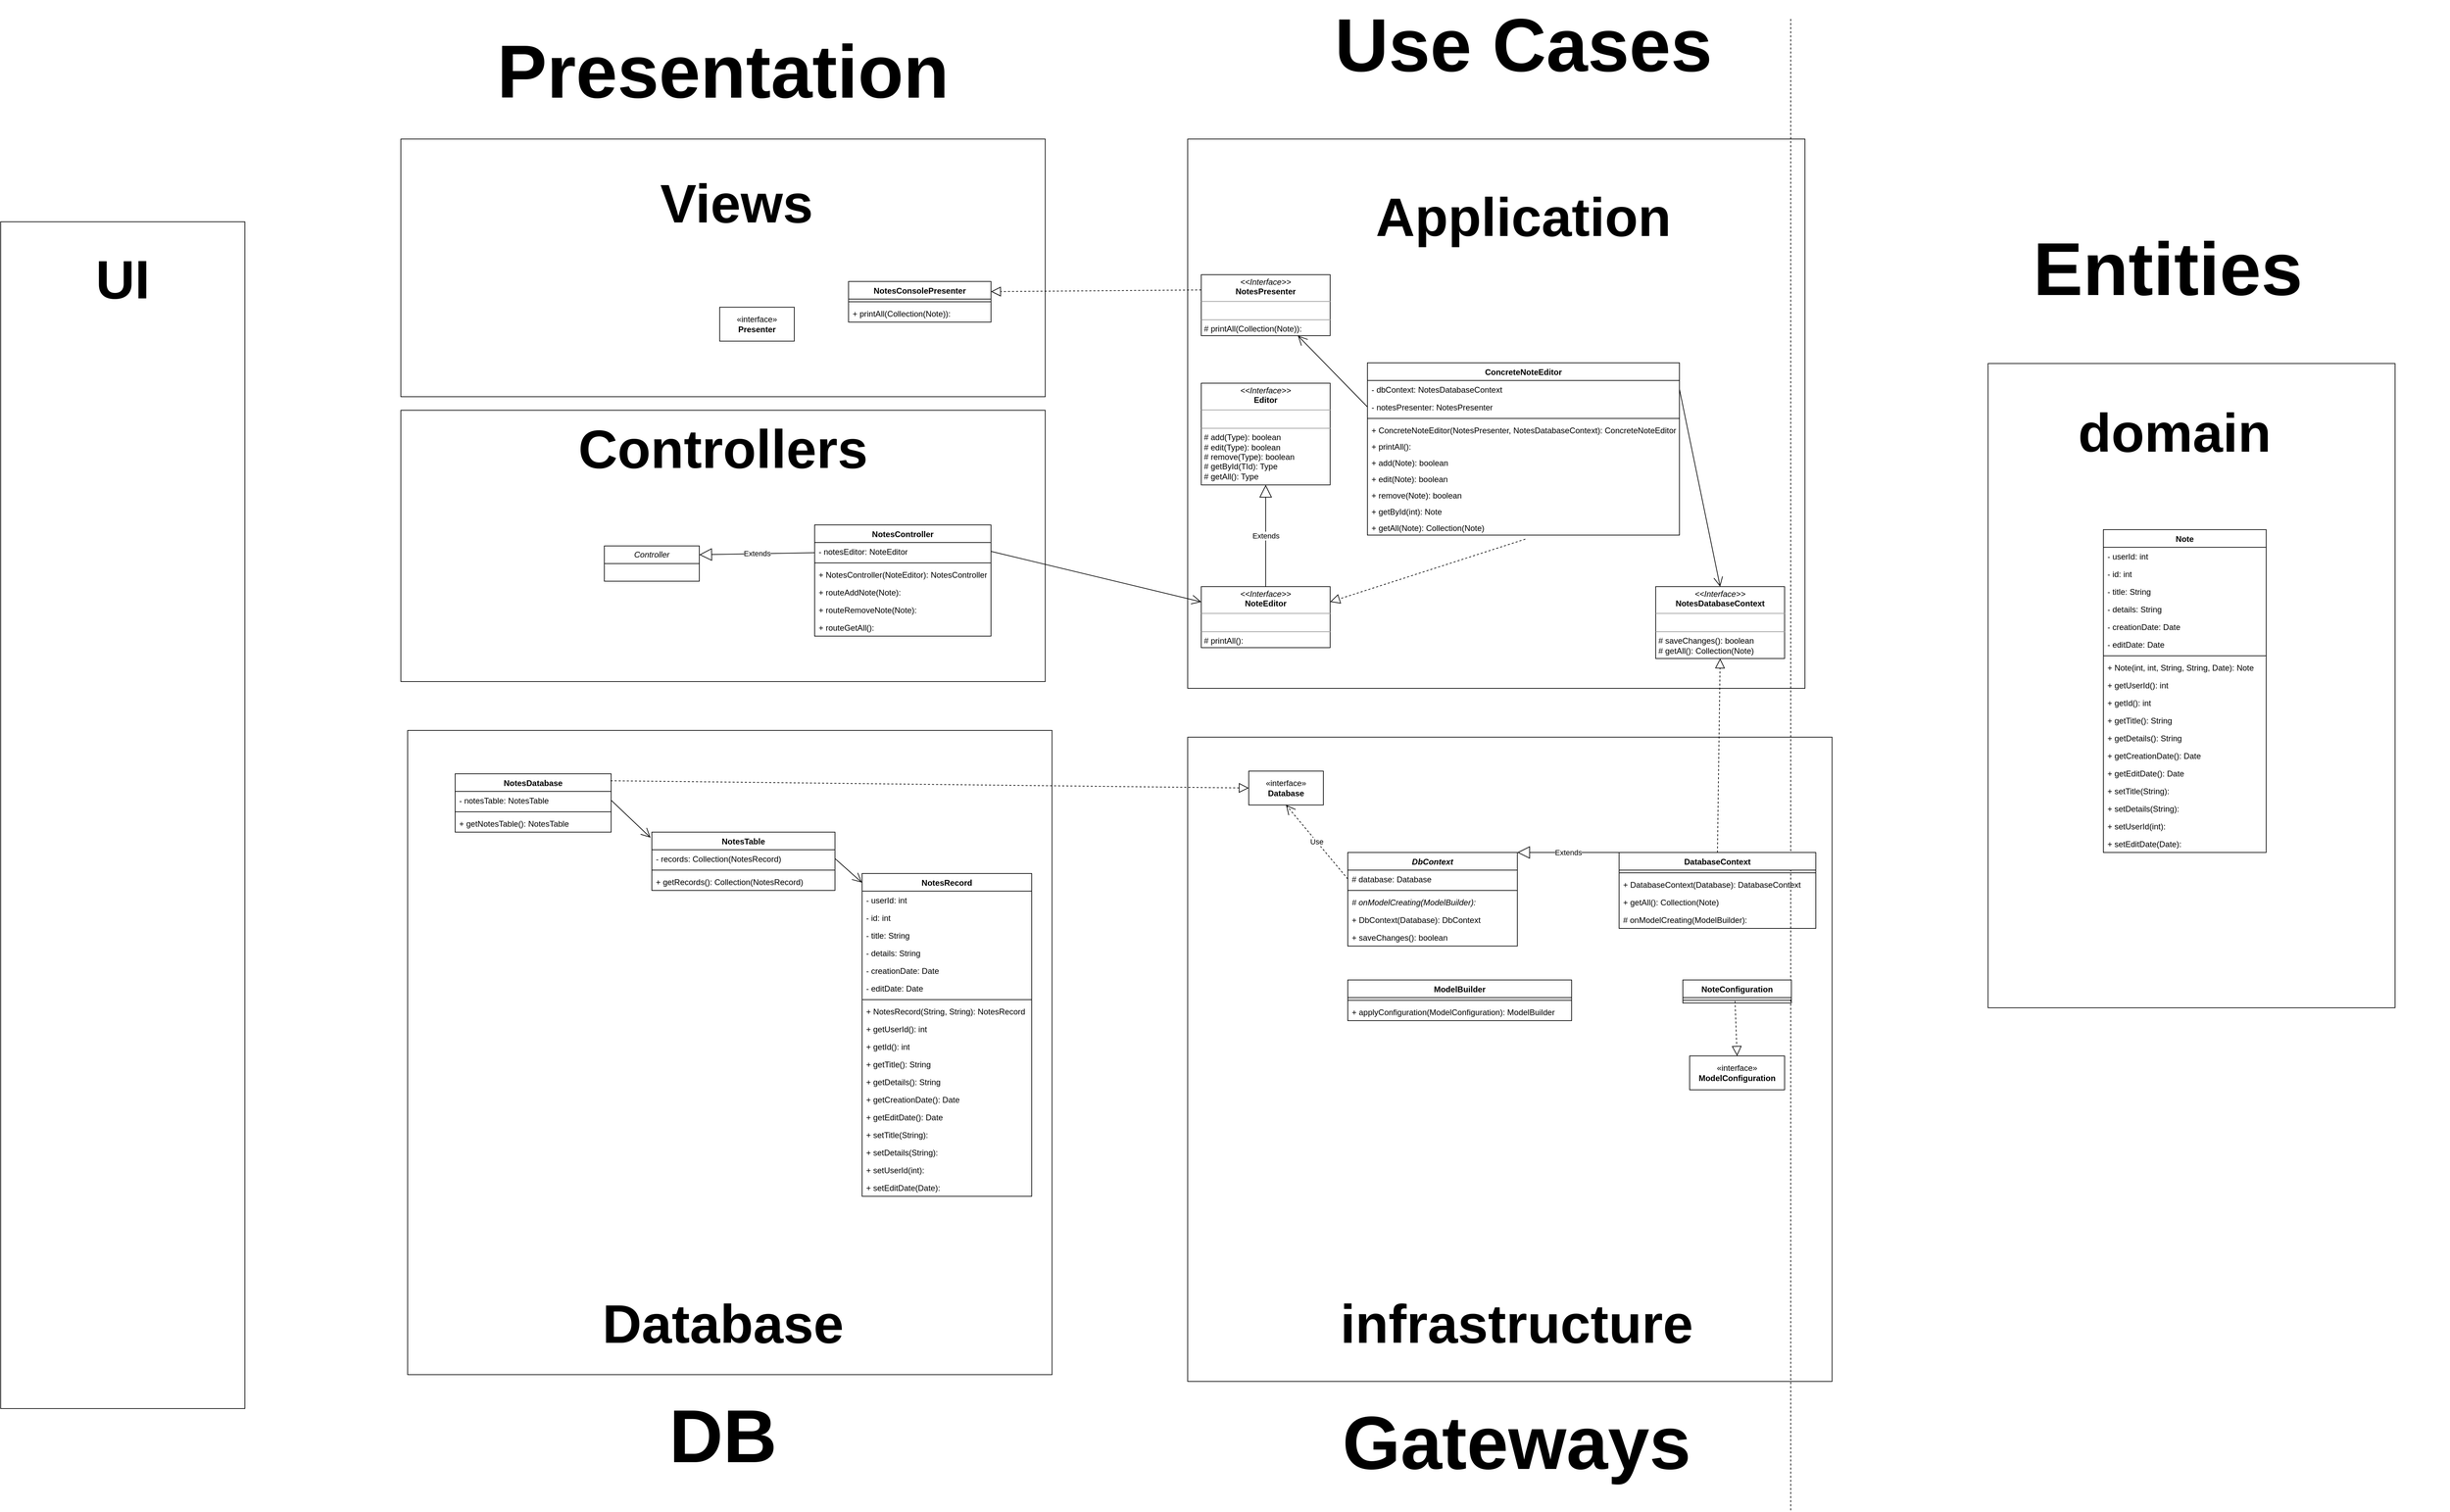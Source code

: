 <mxfile version="22.1.2" type="device">
  <diagram id="C5RBs43oDa-KdzZeNtuy" name="Page-1">
    <mxGraphModel dx="9098" dy="907" grid="1" gridSize="10" guides="1" tooltips="1" connect="1" arrows="1" fold="1" page="1" pageScale="1" pageWidth="827" pageHeight="1169" math="0" shadow="0">
      <root>
        <mxCell id="WIyWlLk6GJQsqaUBKTNV-0" />
        <mxCell id="WIyWlLk6GJQsqaUBKTNV-1" parent="WIyWlLk6GJQsqaUBKTNV-0" />
        <mxCell id="IYUmqPOKC77QGaWH9vDy-260" value="" style="rounded=0;whiteSpace=wrap;html=1;labelBackgroundColor=none;fontSize=80;" parent="WIyWlLk6GJQsqaUBKTNV-1" vertex="1">
          <mxGeometry x="-4060" y="2320" width="950" height="950" as="geometry" />
        </mxCell>
        <mxCell id="IYUmqPOKC77QGaWH9vDy-257" value="" style="rounded=0;whiteSpace=wrap;html=1;labelBackgroundColor=none;fontSize=80;" parent="WIyWlLk6GJQsqaUBKTNV-1" vertex="1">
          <mxGeometry x="-2910" y="1448" width="910" height="810" as="geometry" />
        </mxCell>
        <mxCell id="IYUmqPOKC77QGaWH9vDy-258" value="" style="rounded=0;whiteSpace=wrap;html=1;labelBackgroundColor=none;fontSize=80;" parent="WIyWlLk6GJQsqaUBKTNV-1" vertex="1">
          <mxGeometry x="-2910" y="2330" width="950" height="950" as="geometry" />
        </mxCell>
        <mxCell id="IYUmqPOKC77QGaWH9vDy-259" value="" style="rounded=0;whiteSpace=wrap;html=1;labelBackgroundColor=none;fontSize=80;" parent="WIyWlLk6GJQsqaUBKTNV-1" vertex="1">
          <mxGeometry x="-1730" y="1779" width="600" height="950" as="geometry" />
        </mxCell>
        <mxCell id="IYUmqPOKC77QGaWH9vDy-254" value="" style="rounded=0;whiteSpace=wrap;html=1;labelBackgroundColor=none;fontSize=80;" parent="WIyWlLk6GJQsqaUBKTNV-1" vertex="1">
          <mxGeometry x="-4070" y="1448" width="950" height="380" as="geometry" />
        </mxCell>
        <mxCell id="IYUmqPOKC77QGaWH9vDy-255" value="" style="rounded=0;whiteSpace=wrap;html=1;labelBackgroundColor=none;fontSize=80;" parent="WIyWlLk6GJQsqaUBKTNV-1" vertex="1">
          <mxGeometry x="-4660" y="1570" width="360" height="1750" as="geometry" />
        </mxCell>
        <mxCell id="IYUmqPOKC77QGaWH9vDy-253" value="" style="rounded=0;whiteSpace=wrap;html=1;labelBackgroundColor=none;fontSize=80;" parent="WIyWlLk6GJQsqaUBKTNV-1" vertex="1">
          <mxGeometry x="-4070" y="1848" width="950" height="400" as="geometry" />
        </mxCell>
        <mxCell id="IYUmqPOKC77QGaWH9vDy-234" value="" style="endArrow=none;dashed=1;html=1;" parent="WIyWlLk6GJQsqaUBKTNV-1" edge="1">
          <mxGeometry width="50" height="50" relative="1" as="geometry">
            <mxPoint x="-2021" y="3470" as="sourcePoint" />
            <mxPoint x="-2021" y="1270" as="targetPoint" />
          </mxGeometry>
        </mxCell>
        <mxCell id="IYUmqPOKC77QGaWH9vDy-236" value="Presentation" style="text;html=1;strokeColor=none;fillColor=none;align=center;verticalAlign=middle;whiteSpace=wrap;rounded=0;fontStyle=1;fontSize=110;" parent="WIyWlLk6GJQsqaUBKTNV-1" vertex="1">
          <mxGeometry x="-3990" y="1288" width="790" height="120" as="geometry" />
        </mxCell>
        <mxCell id="IYUmqPOKC77QGaWH9vDy-268" value="UI" style="text;html=1;strokeColor=none;fillColor=none;align=center;verticalAlign=middle;whiteSpace=wrap;rounded=0;fontStyle=1;fontSize=80;" parent="WIyWlLk6GJQsqaUBKTNV-1" vertex="1">
          <mxGeometry x="-4500" y="1620" width="40" height="70" as="geometry" />
        </mxCell>
        <mxCell id="IYUmqPOKC77QGaWH9vDy-271" value="Application" style="text;html=1;strokeColor=none;fillColor=none;align=center;verticalAlign=middle;whiteSpace=wrap;rounded=0;fontStyle=1;fontSize=80;" parent="WIyWlLk6GJQsqaUBKTNV-1" vertex="1">
          <mxGeometry x="-2820" y="1518" width="810" height="90" as="geometry" />
        </mxCell>
        <mxCell id="IYUmqPOKC77QGaWH9vDy-274" value="Database" style="text;html=1;strokeColor=none;fillColor=none;align=center;verticalAlign=middle;whiteSpace=wrap;rounded=0;fontStyle=1;fontSize=80;" parent="WIyWlLk6GJQsqaUBKTNV-1" vertex="1">
          <mxGeometry x="-4000" y="3140" width="810" height="110" as="geometry" />
        </mxCell>
        <mxCell id="Qy56OAMUpxAa6UUccBs3-3" value="Views" style="text;html=1;strokeColor=none;fillColor=none;align=center;verticalAlign=middle;whiteSpace=wrap;rounded=0;fontStyle=1;fontSize=80;" vertex="1" parent="WIyWlLk6GJQsqaUBKTNV-1">
          <mxGeometry x="-3710" y="1508" width="270" height="70" as="geometry" />
        </mxCell>
        <mxCell id="Qy56OAMUpxAa6UUccBs3-4" value="Controllers" style="text;html=1;strokeColor=none;fillColor=none;align=center;verticalAlign=middle;whiteSpace=wrap;rounded=0;fontStyle=1;fontSize=80;" vertex="1" parent="WIyWlLk6GJQsqaUBKTNV-1">
          <mxGeometry x="-3790" y="1870" width="390" height="70" as="geometry" />
        </mxCell>
        <mxCell id="Qy56OAMUpxAa6UUccBs3-5" value="Use Cases" style="text;html=1;strokeColor=none;fillColor=none;align=center;verticalAlign=middle;whiteSpace=wrap;rounded=0;fontStyle=1;fontSize=110;" vertex="1" parent="WIyWlLk6GJQsqaUBKTNV-1">
          <mxGeometry x="-2810" y="1249" width="790" height="120" as="geometry" />
        </mxCell>
        <mxCell id="IYUmqPOKC77QGaWH9vDy-273" value="domain" style="text;html=1;strokeColor=none;fillColor=none;align=center;verticalAlign=middle;whiteSpace=wrap;rounded=0;fontStyle=1;fontSize=80;" parent="WIyWlLk6GJQsqaUBKTNV-1" vertex="1">
          <mxGeometry x="-1860" y="1819" width="810" height="124" as="geometry" />
        </mxCell>
        <mxCell id="Qy56OAMUpxAa6UUccBs3-7" value="DB" style="text;html=1;strokeColor=none;fillColor=none;align=center;verticalAlign=middle;whiteSpace=wrap;rounded=0;fontStyle=1;fontSize=110;" vertex="1" parent="WIyWlLk6GJQsqaUBKTNV-1">
          <mxGeometry x="-3990" y="3300" width="790" height="120" as="geometry" />
        </mxCell>
        <mxCell id="Qy56OAMUpxAa6UUccBs3-8" value="Gateways" style="text;html=1;strokeColor=none;fillColor=none;align=center;verticalAlign=middle;whiteSpace=wrap;rounded=0;fontStyle=1;fontSize=110;" vertex="1" parent="WIyWlLk6GJQsqaUBKTNV-1">
          <mxGeometry x="-2820" y="3310" width="790" height="120" as="geometry" />
        </mxCell>
        <mxCell id="Qy56OAMUpxAa6UUccBs3-9" value="infrastructure" style="text;html=1;strokeColor=none;fillColor=none;align=center;verticalAlign=middle;whiteSpace=wrap;rounded=0;fontStyle=1;fontSize=80;" vertex="1" parent="WIyWlLk6GJQsqaUBKTNV-1">
          <mxGeometry x="-2830" y="3140" width="810" height="110" as="geometry" />
        </mxCell>
        <mxCell id="Qy56OAMUpxAa6UUccBs3-10" value="Entities" style="text;html=1;strokeColor=none;fillColor=none;align=center;verticalAlign=middle;whiteSpace=wrap;rounded=0;fontStyle=1;fontSize=110;" vertex="1" parent="WIyWlLk6GJQsqaUBKTNV-1">
          <mxGeometry x="-1860" y="1579" width="790" height="120" as="geometry" />
        </mxCell>
        <mxCell id="Qy56OAMUpxAa6UUccBs3-11" value="Note" style="swimlane;fontStyle=1;align=center;verticalAlign=top;childLayout=stackLayout;horizontal=1;startSize=26;horizontalStack=0;resizeParent=1;resizeParentMax=0;resizeLast=0;collapsible=1;marginBottom=0;whiteSpace=wrap;html=1;" vertex="1" parent="WIyWlLk6GJQsqaUBKTNV-1">
          <mxGeometry x="-1560" y="2024" width="240" height="476" as="geometry" />
        </mxCell>
        <mxCell id="Qy56OAMUpxAa6UUccBs3-12" value="- userId&lt;span style=&quot;background-color: initial;&quot;&gt;: int&lt;/span&gt;" style="text;strokeColor=none;fillColor=none;align=left;verticalAlign=top;spacingLeft=4;spacingRight=4;overflow=hidden;rotatable=0;points=[[0,0.5],[1,0.5]];portConstraint=eastwest;whiteSpace=wrap;html=1;" vertex="1" parent="Qy56OAMUpxAa6UUccBs3-11">
          <mxGeometry y="26" width="240" height="26" as="geometry" />
        </mxCell>
        <mxCell id="Qy56OAMUpxAa6UUccBs3-15" value="- id&lt;span style=&quot;background-color: initial;&quot;&gt;: int&lt;/span&gt;" style="text;strokeColor=none;fillColor=none;align=left;verticalAlign=top;spacingLeft=4;spacingRight=4;overflow=hidden;rotatable=0;points=[[0,0.5],[1,0.5]];portConstraint=eastwest;whiteSpace=wrap;html=1;" vertex="1" parent="Qy56OAMUpxAa6UUccBs3-11">
          <mxGeometry y="52" width="240" height="26" as="geometry" />
        </mxCell>
        <mxCell id="Qy56OAMUpxAa6UUccBs3-17" value="-&amp;nbsp;title&lt;span style=&quot;background-color: initial;&quot;&gt;:&amp;nbsp;&lt;/span&gt;String" style="text;strokeColor=none;fillColor=none;align=left;verticalAlign=top;spacingLeft=4;spacingRight=4;overflow=hidden;rotatable=0;points=[[0,0.5],[1,0.5]];portConstraint=eastwest;whiteSpace=wrap;html=1;" vertex="1" parent="Qy56OAMUpxAa6UUccBs3-11">
          <mxGeometry y="78" width="240" height="26" as="geometry" />
        </mxCell>
        <mxCell id="Qy56OAMUpxAa6UUccBs3-18" value="-&amp;nbsp;details&lt;span style=&quot;background-color: initial;&quot;&gt;:&amp;nbsp;&lt;/span&gt;&lt;span style=&quot;background-color: initial;&quot;&gt;String&lt;/span&gt;" style="text;strokeColor=none;fillColor=none;align=left;verticalAlign=top;spacingLeft=4;spacingRight=4;overflow=hidden;rotatable=0;points=[[0,0.5],[1,0.5]];portConstraint=eastwest;whiteSpace=wrap;html=1;" vertex="1" parent="Qy56OAMUpxAa6UUccBs3-11">
          <mxGeometry y="104" width="240" height="26" as="geometry" />
        </mxCell>
        <mxCell id="Qy56OAMUpxAa6UUccBs3-19" value="-&amp;nbsp;creationDate&lt;span style=&quot;background-color: initial;&quot;&gt;:&amp;nbsp;&lt;/span&gt;Date" style="text;strokeColor=none;fillColor=none;align=left;verticalAlign=top;spacingLeft=4;spacingRight=4;overflow=hidden;rotatable=0;points=[[0,0.5],[1,0.5]];portConstraint=eastwest;whiteSpace=wrap;html=1;" vertex="1" parent="Qy56OAMUpxAa6UUccBs3-11">
          <mxGeometry y="130" width="240" height="26" as="geometry" />
        </mxCell>
        <mxCell id="Qy56OAMUpxAa6UUccBs3-20" value="-&amp;nbsp;editDate&lt;span style=&quot;background-color: initial;&quot;&gt;:&amp;nbsp;&lt;/span&gt;&lt;span style=&quot;background-color: initial;&quot;&gt;Date&lt;/span&gt;" style="text;strokeColor=none;fillColor=none;align=left;verticalAlign=top;spacingLeft=4;spacingRight=4;overflow=hidden;rotatable=0;points=[[0,0.5],[1,0.5]];portConstraint=eastwest;whiteSpace=wrap;html=1;" vertex="1" parent="Qy56OAMUpxAa6UUccBs3-11">
          <mxGeometry y="156" width="240" height="26" as="geometry" />
        </mxCell>
        <mxCell id="Qy56OAMUpxAa6UUccBs3-13" value="" style="line;strokeWidth=1;fillColor=none;align=left;verticalAlign=middle;spacingTop=-1;spacingLeft=3;spacingRight=3;rotatable=0;labelPosition=right;points=[];portConstraint=eastwest;strokeColor=inherit;" vertex="1" parent="Qy56OAMUpxAa6UUccBs3-11">
          <mxGeometry y="182" width="240" height="8" as="geometry" />
        </mxCell>
        <mxCell id="Qy56OAMUpxAa6UUccBs3-30" value="+&amp;nbsp;Note&lt;span style=&quot;background-color: initial;&quot;&gt;(int, int, String, String, Date):&amp;nbsp;&lt;/span&gt;Note" style="text;strokeColor=none;fillColor=none;align=left;verticalAlign=top;spacingLeft=4;spacingRight=4;overflow=hidden;rotatable=0;points=[[0,0.5],[1,0.5]];portConstraint=eastwest;whiteSpace=wrap;html=1;" vertex="1" parent="Qy56OAMUpxAa6UUccBs3-11">
          <mxGeometry y="190" width="240" height="26" as="geometry" />
        </mxCell>
        <mxCell id="Qy56OAMUpxAa6UUccBs3-14" value="+&amp;nbsp;getUserId&lt;span style=&quot;background-color: initial;&quot;&gt;():&amp;nbsp;&lt;/span&gt;int" style="text;strokeColor=none;fillColor=none;align=left;verticalAlign=top;spacingLeft=4;spacingRight=4;overflow=hidden;rotatable=0;points=[[0,0.5],[1,0.5]];portConstraint=eastwest;whiteSpace=wrap;html=1;" vertex="1" parent="Qy56OAMUpxAa6UUccBs3-11">
          <mxGeometry y="216" width="240" height="26" as="geometry" />
        </mxCell>
        <mxCell id="Qy56OAMUpxAa6UUccBs3-21" value="+&amp;nbsp;getId&lt;span style=&quot;background-color: initial;&quot;&gt;():&amp;nbsp;&lt;/span&gt;&lt;span style=&quot;background-color: initial;&quot;&gt;int&lt;/span&gt;" style="text;strokeColor=none;fillColor=none;align=left;verticalAlign=top;spacingLeft=4;spacingRight=4;overflow=hidden;rotatable=0;points=[[0,0.5],[1,0.5]];portConstraint=eastwest;whiteSpace=wrap;html=1;" vertex="1" parent="Qy56OAMUpxAa6UUccBs3-11">
          <mxGeometry y="242" width="240" height="26" as="geometry" />
        </mxCell>
        <mxCell id="Qy56OAMUpxAa6UUccBs3-22" value="+&amp;nbsp;getTitle&lt;span style=&quot;background-color: initial;&quot;&gt;():&amp;nbsp;&lt;/span&gt;String" style="text;strokeColor=none;fillColor=none;align=left;verticalAlign=top;spacingLeft=4;spacingRight=4;overflow=hidden;rotatable=0;points=[[0,0.5],[1,0.5]];portConstraint=eastwest;whiteSpace=wrap;html=1;" vertex="1" parent="Qy56OAMUpxAa6UUccBs3-11">
          <mxGeometry y="268" width="240" height="26" as="geometry" />
        </mxCell>
        <mxCell id="Qy56OAMUpxAa6UUccBs3-23" value="+&amp;nbsp;getDetails&lt;span style=&quot;background-color: initial;&quot;&gt;():&amp;nbsp;&lt;/span&gt;String" style="text;strokeColor=none;fillColor=none;align=left;verticalAlign=top;spacingLeft=4;spacingRight=4;overflow=hidden;rotatable=0;points=[[0,0.5],[1,0.5]];portConstraint=eastwest;whiteSpace=wrap;html=1;" vertex="1" parent="Qy56OAMUpxAa6UUccBs3-11">
          <mxGeometry y="294" width="240" height="26" as="geometry" />
        </mxCell>
        <mxCell id="Qy56OAMUpxAa6UUccBs3-24" value="+&amp;nbsp;getCreationDate&lt;span style=&quot;background-color: initial;&quot;&gt;():&amp;nbsp;&lt;/span&gt;Date" style="text;strokeColor=none;fillColor=none;align=left;verticalAlign=top;spacingLeft=4;spacingRight=4;overflow=hidden;rotatable=0;points=[[0,0.5],[1,0.5]];portConstraint=eastwest;whiteSpace=wrap;html=1;" vertex="1" parent="Qy56OAMUpxAa6UUccBs3-11">
          <mxGeometry y="320" width="240" height="26" as="geometry" />
        </mxCell>
        <mxCell id="Qy56OAMUpxAa6UUccBs3-25" value="+&amp;nbsp;getEditDate&lt;span style=&quot;background-color: initial;&quot;&gt;():&amp;nbsp;&lt;/span&gt;&lt;span style=&quot;background-color: initial;&quot;&gt;Date&lt;/span&gt;" style="text;strokeColor=none;fillColor=none;align=left;verticalAlign=top;spacingLeft=4;spacingRight=4;overflow=hidden;rotatable=0;points=[[0,0.5],[1,0.5]];portConstraint=eastwest;whiteSpace=wrap;html=1;" vertex="1" parent="Qy56OAMUpxAa6UUccBs3-11">
          <mxGeometry y="346" width="240" height="26" as="geometry" />
        </mxCell>
        <mxCell id="Qy56OAMUpxAa6UUccBs3-26" value="+&amp;nbsp;setTitle(String&lt;span style=&quot;background-color: initial;&quot;&gt;):&lt;/span&gt;" style="text;strokeColor=none;fillColor=none;align=left;verticalAlign=top;spacingLeft=4;spacingRight=4;overflow=hidden;rotatable=0;points=[[0,0.5],[1,0.5]];portConstraint=eastwest;whiteSpace=wrap;html=1;" vertex="1" parent="Qy56OAMUpxAa6UUccBs3-11">
          <mxGeometry y="372" width="240" height="26" as="geometry" />
        </mxCell>
        <mxCell id="Qy56OAMUpxAa6UUccBs3-27" value="+&amp;nbsp;setDetails&lt;span style=&quot;background-color: initial;&quot;&gt;(String&lt;/span&gt;&lt;span style=&quot;background-color: initial;&quot;&gt;):&lt;/span&gt;" style="text;strokeColor=none;fillColor=none;align=left;verticalAlign=top;spacingLeft=4;spacingRight=4;overflow=hidden;rotatable=0;points=[[0,0.5],[1,0.5]];portConstraint=eastwest;whiteSpace=wrap;html=1;" vertex="1" parent="Qy56OAMUpxAa6UUccBs3-11">
          <mxGeometry y="398" width="240" height="26" as="geometry" />
        </mxCell>
        <mxCell id="Qy56OAMUpxAa6UUccBs3-28" value="+&amp;nbsp;setUserId&lt;span style=&quot;background-color: initial;&quot;&gt;(int&lt;/span&gt;&lt;span style=&quot;background-color: initial;&quot;&gt;):&lt;/span&gt;" style="text;strokeColor=none;fillColor=none;align=left;verticalAlign=top;spacingLeft=4;spacingRight=4;overflow=hidden;rotatable=0;points=[[0,0.5],[1,0.5]];portConstraint=eastwest;whiteSpace=wrap;html=1;" vertex="1" parent="Qy56OAMUpxAa6UUccBs3-11">
          <mxGeometry y="424" width="240" height="26" as="geometry" />
        </mxCell>
        <mxCell id="Qy56OAMUpxAa6UUccBs3-29" value="+&amp;nbsp;setEditDate&lt;span style=&quot;background-color: initial;&quot;&gt;(&lt;/span&gt;Date&lt;span style=&quot;background-color: initial;&quot;&gt;):&lt;/span&gt;" style="text;strokeColor=none;fillColor=none;align=left;verticalAlign=top;spacingLeft=4;spacingRight=4;overflow=hidden;rotatable=0;points=[[0,0.5],[1,0.5]];portConstraint=eastwest;whiteSpace=wrap;html=1;" vertex="1" parent="Qy56OAMUpxAa6UUccBs3-11">
          <mxGeometry y="450" width="240" height="26" as="geometry" />
        </mxCell>
        <mxCell id="Qy56OAMUpxAa6UUccBs3-32" value="«interface»&lt;br&gt;&lt;b&gt;Database&lt;/b&gt;" style="html=1;whiteSpace=wrap;" vertex="1" parent="WIyWlLk6GJQsqaUBKTNV-1">
          <mxGeometry x="-2820" y="2380" width="110" height="50" as="geometry" />
        </mxCell>
        <mxCell id="Qy56OAMUpxAa6UUccBs3-33" value="«interface»&lt;br&gt;&lt;b&gt;ModelConfiguration&lt;/b&gt;" style="html=1;whiteSpace=wrap;" vertex="1" parent="WIyWlLk6GJQsqaUBKTNV-1">
          <mxGeometry x="-2170" y="2800" width="140" height="50" as="geometry" />
        </mxCell>
        <mxCell id="Qy56OAMUpxAa6UUccBs3-34" value="&lt;i&gt;DbContext&lt;/i&gt;" style="swimlane;fontStyle=1;align=center;verticalAlign=top;childLayout=stackLayout;horizontal=1;startSize=26;horizontalStack=0;resizeParent=1;resizeParentMax=0;resizeLast=0;collapsible=1;marginBottom=0;whiteSpace=wrap;html=1;" vertex="1" parent="WIyWlLk6GJQsqaUBKTNV-1">
          <mxGeometry x="-2674" y="2500" width="250" height="138" as="geometry" />
        </mxCell>
        <mxCell id="Qy56OAMUpxAa6UUccBs3-35" value="# database&lt;span style=&quot;background-color: initial;&quot;&gt;:&amp;nbsp;&lt;/span&gt;Database" style="text;strokeColor=none;fillColor=none;align=left;verticalAlign=top;spacingLeft=4;spacingRight=4;overflow=hidden;rotatable=0;points=[[0,0.5],[1,0.5]];portConstraint=eastwest;whiteSpace=wrap;html=1;" vertex="1" parent="Qy56OAMUpxAa6UUccBs3-34">
          <mxGeometry y="26" width="250" height="26" as="geometry" />
        </mxCell>
        <mxCell id="Qy56OAMUpxAa6UUccBs3-36" value="" style="line;strokeWidth=1;fillColor=none;align=left;verticalAlign=middle;spacingTop=-1;spacingLeft=3;spacingRight=3;rotatable=0;labelPosition=right;points=[];portConstraint=eastwest;strokeColor=inherit;" vertex="1" parent="Qy56OAMUpxAa6UUccBs3-34">
          <mxGeometry y="52" width="250" height="8" as="geometry" />
        </mxCell>
        <mxCell id="Qy56OAMUpxAa6UUccBs3-37" value="&lt;i&gt;# onModelCreating&lt;span style=&quot;background-color: initial;&quot;&gt;(ModelBuilder):&lt;/span&gt;&lt;/i&gt;" style="text;strokeColor=none;fillColor=none;align=left;verticalAlign=top;spacingLeft=4;spacingRight=4;overflow=hidden;rotatable=0;points=[[0,0.5],[1,0.5]];portConstraint=eastwest;whiteSpace=wrap;html=1;" vertex="1" parent="Qy56OAMUpxAa6UUccBs3-34">
          <mxGeometry y="60" width="250" height="26" as="geometry" />
        </mxCell>
        <mxCell id="Qy56OAMUpxAa6UUccBs3-39" value="+&amp;nbsp;DbContext&lt;span style=&quot;background-color: initial;&quot;&gt;&lt;span style=&quot;background-color: initial;&quot;&gt;(Database):&amp;nbsp;&lt;/span&gt;&lt;/span&gt;DbContext" style="text;strokeColor=none;fillColor=none;align=left;verticalAlign=top;spacingLeft=4;spacingRight=4;overflow=hidden;rotatable=0;points=[[0,0.5],[1,0.5]];portConstraint=eastwest;whiteSpace=wrap;html=1;" vertex="1" parent="Qy56OAMUpxAa6UUccBs3-34">
          <mxGeometry y="86" width="250" height="26" as="geometry" />
        </mxCell>
        <mxCell id="Qy56OAMUpxAa6UUccBs3-41" value="+&amp;nbsp;saveChanges&lt;span style=&quot;background-color: initial;&quot;&gt;&lt;span style=&quot;background-color: initial;&quot;&gt;():&amp;nbsp;&lt;/span&gt;&lt;/span&gt;boolean" style="text;strokeColor=none;fillColor=none;align=left;verticalAlign=top;spacingLeft=4;spacingRight=4;overflow=hidden;rotatable=0;points=[[0,0.5],[1,0.5]];portConstraint=eastwest;whiteSpace=wrap;html=1;" vertex="1" parent="Qy56OAMUpxAa6UUccBs3-34">
          <mxGeometry y="112" width="250" height="26" as="geometry" />
        </mxCell>
        <mxCell id="Qy56OAMUpxAa6UUccBs3-42" value="ModelBuilder" style="swimlane;fontStyle=1;align=center;verticalAlign=top;childLayout=stackLayout;horizontal=1;startSize=26;horizontalStack=0;resizeParent=1;resizeParentMax=0;resizeLast=0;collapsible=1;marginBottom=0;whiteSpace=wrap;html=1;" vertex="1" parent="WIyWlLk6GJQsqaUBKTNV-1">
          <mxGeometry x="-2674" y="2688" width="330" height="60" as="geometry" />
        </mxCell>
        <mxCell id="Qy56OAMUpxAa6UUccBs3-44" value="" style="line;strokeWidth=1;fillColor=none;align=left;verticalAlign=middle;spacingTop=-1;spacingLeft=3;spacingRight=3;rotatable=0;labelPosition=right;points=[];portConstraint=eastwest;strokeColor=inherit;" vertex="1" parent="Qy56OAMUpxAa6UUccBs3-42">
          <mxGeometry y="26" width="330" height="8" as="geometry" />
        </mxCell>
        <mxCell id="Qy56OAMUpxAa6UUccBs3-45" value="+&amp;nbsp;applyConfiguration&lt;span style=&quot;background-color: initial;&quot;&gt;(ModelConfiguration):&amp;nbsp;&lt;/span&gt;ModelBuilder" style="text;strokeColor=none;fillColor=none;align=left;verticalAlign=top;spacingLeft=4;spacingRight=4;overflow=hidden;rotatable=0;points=[[0,0.5],[1,0.5]];portConstraint=eastwest;whiteSpace=wrap;html=1;" vertex="1" parent="Qy56OAMUpxAa6UUccBs3-42">
          <mxGeometry y="34" width="330" height="26" as="geometry" />
        </mxCell>
        <mxCell id="Qy56OAMUpxAa6UUccBs3-46" value="Use" style="endArrow=open;endSize=12;dashed=1;html=1;rounded=0;exitX=0;exitY=0.5;exitDx=0;exitDy=0;entryX=0.5;entryY=1;entryDx=0;entryDy=0;" edge="1" parent="WIyWlLk6GJQsqaUBKTNV-1" source="Qy56OAMUpxAa6UUccBs3-35" target="Qy56OAMUpxAa6UUccBs3-32">
          <mxGeometry width="160" relative="1" as="geometry">
            <mxPoint x="-2481" y="2880" as="sourcePoint" />
            <mxPoint x="-2321" y="2880" as="targetPoint" />
          </mxGeometry>
        </mxCell>
        <mxCell id="Qy56OAMUpxAa6UUccBs3-47" value="NotesDatabase" style="swimlane;fontStyle=1;align=center;verticalAlign=top;childLayout=stackLayout;horizontal=1;startSize=26;horizontalStack=0;resizeParent=1;resizeParentMax=0;resizeLast=0;collapsible=1;marginBottom=0;whiteSpace=wrap;html=1;" vertex="1" parent="WIyWlLk6GJQsqaUBKTNV-1">
          <mxGeometry x="-3990" y="2384" width="230" height="86" as="geometry" />
        </mxCell>
        <mxCell id="Qy56OAMUpxAa6UUccBs3-48" value="- notesTable&lt;span style=&quot;background-color: initial;&quot;&gt;:&amp;nbsp;&lt;/span&gt;NotesTable" style="text;strokeColor=none;fillColor=none;align=left;verticalAlign=top;spacingLeft=4;spacingRight=4;overflow=hidden;rotatable=0;points=[[0,0.5],[1,0.5]];portConstraint=eastwest;whiteSpace=wrap;html=1;" vertex="1" parent="Qy56OAMUpxAa6UUccBs3-47">
          <mxGeometry y="26" width="230" height="26" as="geometry" />
        </mxCell>
        <mxCell id="Qy56OAMUpxAa6UUccBs3-49" value="" style="line;strokeWidth=1;fillColor=none;align=left;verticalAlign=middle;spacingTop=-1;spacingLeft=3;spacingRight=3;rotatable=0;labelPosition=right;points=[];portConstraint=eastwest;strokeColor=inherit;" vertex="1" parent="Qy56OAMUpxAa6UUccBs3-47">
          <mxGeometry y="52" width="230" height="8" as="geometry" />
        </mxCell>
        <mxCell id="Qy56OAMUpxAa6UUccBs3-50" value="+&amp;nbsp;getNotesTable&lt;span style=&quot;background-color: initial;&quot;&gt;():&amp;nbsp;&lt;/span&gt;NotesTable" style="text;strokeColor=none;fillColor=none;align=left;verticalAlign=top;spacingLeft=4;spacingRight=4;overflow=hidden;rotatable=0;points=[[0,0.5],[1,0.5]];portConstraint=eastwest;whiteSpace=wrap;html=1;" vertex="1" parent="Qy56OAMUpxAa6UUccBs3-47">
          <mxGeometry y="60" width="230" height="26" as="geometry" />
        </mxCell>
        <mxCell id="Qy56OAMUpxAa6UUccBs3-52" value="" style="endArrow=block;dashed=1;endFill=0;endSize=12;html=1;rounded=0;exitX=0.996;exitY=0.119;exitDx=0;exitDy=0;entryX=0;entryY=0.5;entryDx=0;entryDy=0;exitPerimeter=0;" edge="1" parent="WIyWlLk6GJQsqaUBKTNV-1" source="Qy56OAMUpxAa6UUccBs3-47" target="Qy56OAMUpxAa6UUccBs3-32">
          <mxGeometry width="160" relative="1" as="geometry">
            <mxPoint x="-1471" y="1540" as="sourcePoint" />
            <mxPoint x="-1311" y="1540" as="targetPoint" />
          </mxGeometry>
        </mxCell>
        <mxCell id="Qy56OAMUpxAa6UUccBs3-53" value="NotesTable" style="swimlane;fontStyle=1;align=center;verticalAlign=top;childLayout=stackLayout;horizontal=1;startSize=26;horizontalStack=0;resizeParent=1;resizeParentMax=0;resizeLast=0;collapsible=1;marginBottom=0;whiteSpace=wrap;html=1;" vertex="1" parent="WIyWlLk6GJQsqaUBKTNV-1">
          <mxGeometry x="-3700" y="2470" width="270" height="86" as="geometry" />
        </mxCell>
        <mxCell id="Qy56OAMUpxAa6UUccBs3-54" value="- records&lt;span style=&quot;background-color: initial;&quot;&gt;:&amp;nbsp;&lt;/span&gt;Collection(NotesRecord)" style="text;strokeColor=none;fillColor=none;align=left;verticalAlign=top;spacingLeft=4;spacingRight=4;overflow=hidden;rotatable=0;points=[[0,0.5],[1,0.5]];portConstraint=eastwest;whiteSpace=wrap;html=1;" vertex="1" parent="Qy56OAMUpxAa6UUccBs3-53">
          <mxGeometry y="26" width="270" height="26" as="geometry" />
        </mxCell>
        <mxCell id="Qy56OAMUpxAa6UUccBs3-55" value="" style="line;strokeWidth=1;fillColor=none;align=left;verticalAlign=middle;spacingTop=-1;spacingLeft=3;spacingRight=3;rotatable=0;labelPosition=right;points=[];portConstraint=eastwest;strokeColor=inherit;" vertex="1" parent="Qy56OAMUpxAa6UUccBs3-53">
          <mxGeometry y="52" width="270" height="8" as="geometry" />
        </mxCell>
        <mxCell id="Qy56OAMUpxAa6UUccBs3-56" value="+&amp;nbsp;getRecords&lt;span style=&quot;background-color: initial;&quot;&gt;():&amp;nbsp;&lt;/span&gt;Collection(NotesRecord)" style="text;strokeColor=none;fillColor=none;align=left;verticalAlign=top;spacingLeft=4;spacingRight=4;overflow=hidden;rotatable=0;points=[[0,0.5],[1,0.5]];portConstraint=eastwest;whiteSpace=wrap;html=1;" vertex="1" parent="Qy56OAMUpxAa6UUccBs3-53">
          <mxGeometry y="60" width="270" height="26" as="geometry" />
        </mxCell>
        <mxCell id="Qy56OAMUpxAa6UUccBs3-58" value="" style="endArrow=open;endFill=1;endSize=12;html=1;rounded=0;exitX=1;exitY=0.5;exitDx=0;exitDy=0;entryX=-0.007;entryY=0.095;entryDx=0;entryDy=0;entryPerimeter=0;" edge="1" parent="WIyWlLk6GJQsqaUBKTNV-1" source="Qy56OAMUpxAa6UUccBs3-48" target="Qy56OAMUpxAa6UUccBs3-53">
          <mxGeometry width="160" relative="1" as="geometry">
            <mxPoint x="-3800" y="2760" as="sourcePoint" />
            <mxPoint x="-3640" y="2760" as="targetPoint" />
          </mxGeometry>
        </mxCell>
        <mxCell id="Qy56OAMUpxAa6UUccBs3-64" value="NotesRecord" style="swimlane;fontStyle=1;align=center;verticalAlign=top;childLayout=stackLayout;horizontal=1;startSize=26;horizontalStack=0;resizeParent=1;resizeParentMax=0;resizeLast=0;collapsible=1;marginBottom=0;whiteSpace=wrap;html=1;" vertex="1" parent="WIyWlLk6GJQsqaUBKTNV-1">
          <mxGeometry x="-3390" y="2531" width="250" height="476" as="geometry" />
        </mxCell>
        <mxCell id="Qy56OAMUpxAa6UUccBs3-65" value="- userId&lt;span style=&quot;background-color: initial;&quot;&gt;: int&lt;/span&gt;" style="text;strokeColor=none;fillColor=none;align=left;verticalAlign=top;spacingLeft=4;spacingRight=4;overflow=hidden;rotatable=0;points=[[0,0.5],[1,0.5]];portConstraint=eastwest;whiteSpace=wrap;html=1;" vertex="1" parent="Qy56OAMUpxAa6UUccBs3-64">
          <mxGeometry y="26" width="250" height="26" as="geometry" />
        </mxCell>
        <mxCell id="Qy56OAMUpxAa6UUccBs3-66" value="- id&lt;span style=&quot;background-color: initial;&quot;&gt;: int&lt;/span&gt;" style="text;strokeColor=none;fillColor=none;align=left;verticalAlign=top;spacingLeft=4;spacingRight=4;overflow=hidden;rotatable=0;points=[[0,0.5],[1,0.5]];portConstraint=eastwest;whiteSpace=wrap;html=1;" vertex="1" parent="Qy56OAMUpxAa6UUccBs3-64">
          <mxGeometry y="52" width="250" height="26" as="geometry" />
        </mxCell>
        <mxCell id="Qy56OAMUpxAa6UUccBs3-67" value="-&amp;nbsp;title&lt;span style=&quot;background-color: initial;&quot;&gt;:&amp;nbsp;&lt;/span&gt;String" style="text;strokeColor=none;fillColor=none;align=left;verticalAlign=top;spacingLeft=4;spacingRight=4;overflow=hidden;rotatable=0;points=[[0,0.5],[1,0.5]];portConstraint=eastwest;whiteSpace=wrap;html=1;" vertex="1" parent="Qy56OAMUpxAa6UUccBs3-64">
          <mxGeometry y="78" width="250" height="26" as="geometry" />
        </mxCell>
        <mxCell id="Qy56OAMUpxAa6UUccBs3-68" value="-&amp;nbsp;details&lt;span style=&quot;background-color: initial;&quot;&gt;:&amp;nbsp;&lt;/span&gt;&lt;span style=&quot;background-color: initial;&quot;&gt;String&lt;/span&gt;" style="text;strokeColor=none;fillColor=none;align=left;verticalAlign=top;spacingLeft=4;spacingRight=4;overflow=hidden;rotatable=0;points=[[0,0.5],[1,0.5]];portConstraint=eastwest;whiteSpace=wrap;html=1;" vertex="1" parent="Qy56OAMUpxAa6UUccBs3-64">
          <mxGeometry y="104" width="250" height="26" as="geometry" />
        </mxCell>
        <mxCell id="Qy56OAMUpxAa6UUccBs3-69" value="-&amp;nbsp;creationDate&lt;span style=&quot;background-color: initial;&quot;&gt;:&amp;nbsp;&lt;/span&gt;Date" style="text;strokeColor=none;fillColor=none;align=left;verticalAlign=top;spacingLeft=4;spacingRight=4;overflow=hidden;rotatable=0;points=[[0,0.5],[1,0.5]];portConstraint=eastwest;whiteSpace=wrap;html=1;" vertex="1" parent="Qy56OAMUpxAa6UUccBs3-64">
          <mxGeometry y="130" width="250" height="26" as="geometry" />
        </mxCell>
        <mxCell id="Qy56OAMUpxAa6UUccBs3-70" value="-&amp;nbsp;editDate&lt;span style=&quot;background-color: initial;&quot;&gt;:&amp;nbsp;&lt;/span&gt;&lt;span style=&quot;background-color: initial;&quot;&gt;Date&lt;/span&gt;" style="text;strokeColor=none;fillColor=none;align=left;verticalAlign=top;spacingLeft=4;spacingRight=4;overflow=hidden;rotatable=0;points=[[0,0.5],[1,0.5]];portConstraint=eastwest;whiteSpace=wrap;html=1;" vertex="1" parent="Qy56OAMUpxAa6UUccBs3-64">
          <mxGeometry y="156" width="250" height="26" as="geometry" />
        </mxCell>
        <mxCell id="Qy56OAMUpxAa6UUccBs3-71" value="" style="line;strokeWidth=1;fillColor=none;align=left;verticalAlign=middle;spacingTop=-1;spacingLeft=3;spacingRight=3;rotatable=0;labelPosition=right;points=[];portConstraint=eastwest;strokeColor=inherit;" vertex="1" parent="Qy56OAMUpxAa6UUccBs3-64">
          <mxGeometry y="182" width="250" height="8" as="geometry" />
        </mxCell>
        <mxCell id="Qy56OAMUpxAa6UUccBs3-72" value="+&amp;nbsp;NotesRecord&lt;span style=&quot;background-color: initial;&quot;&gt;(String, String):&amp;nbsp;&lt;/span&gt;NotesRecord" style="text;strokeColor=none;fillColor=none;align=left;verticalAlign=top;spacingLeft=4;spacingRight=4;overflow=hidden;rotatable=0;points=[[0,0.5],[1,0.5]];portConstraint=eastwest;whiteSpace=wrap;html=1;" vertex="1" parent="Qy56OAMUpxAa6UUccBs3-64">
          <mxGeometry y="190" width="250" height="26" as="geometry" />
        </mxCell>
        <mxCell id="Qy56OAMUpxAa6UUccBs3-73" value="+&amp;nbsp;getUserId&lt;span style=&quot;background-color: initial;&quot;&gt;():&amp;nbsp;&lt;/span&gt;int" style="text;strokeColor=none;fillColor=none;align=left;verticalAlign=top;spacingLeft=4;spacingRight=4;overflow=hidden;rotatable=0;points=[[0,0.5],[1,0.5]];portConstraint=eastwest;whiteSpace=wrap;html=1;" vertex="1" parent="Qy56OAMUpxAa6UUccBs3-64">
          <mxGeometry y="216" width="250" height="26" as="geometry" />
        </mxCell>
        <mxCell id="Qy56OAMUpxAa6UUccBs3-74" value="+&amp;nbsp;getId&lt;span style=&quot;background-color: initial;&quot;&gt;():&amp;nbsp;&lt;/span&gt;&lt;span style=&quot;background-color: initial;&quot;&gt;int&lt;/span&gt;" style="text;strokeColor=none;fillColor=none;align=left;verticalAlign=top;spacingLeft=4;spacingRight=4;overflow=hidden;rotatable=0;points=[[0,0.5],[1,0.5]];portConstraint=eastwest;whiteSpace=wrap;html=1;" vertex="1" parent="Qy56OAMUpxAa6UUccBs3-64">
          <mxGeometry y="242" width="250" height="26" as="geometry" />
        </mxCell>
        <mxCell id="Qy56OAMUpxAa6UUccBs3-75" value="+&amp;nbsp;getTitle&lt;span style=&quot;background-color: initial;&quot;&gt;():&amp;nbsp;&lt;/span&gt;String" style="text;strokeColor=none;fillColor=none;align=left;verticalAlign=top;spacingLeft=4;spacingRight=4;overflow=hidden;rotatable=0;points=[[0,0.5],[1,0.5]];portConstraint=eastwest;whiteSpace=wrap;html=1;" vertex="1" parent="Qy56OAMUpxAa6UUccBs3-64">
          <mxGeometry y="268" width="250" height="26" as="geometry" />
        </mxCell>
        <mxCell id="Qy56OAMUpxAa6UUccBs3-76" value="+&amp;nbsp;getDetails&lt;span style=&quot;background-color: initial;&quot;&gt;():&amp;nbsp;&lt;/span&gt;String" style="text;strokeColor=none;fillColor=none;align=left;verticalAlign=top;spacingLeft=4;spacingRight=4;overflow=hidden;rotatable=0;points=[[0,0.5],[1,0.5]];portConstraint=eastwest;whiteSpace=wrap;html=1;" vertex="1" parent="Qy56OAMUpxAa6UUccBs3-64">
          <mxGeometry y="294" width="250" height="26" as="geometry" />
        </mxCell>
        <mxCell id="Qy56OAMUpxAa6UUccBs3-77" value="+&amp;nbsp;getCreationDate&lt;span style=&quot;background-color: initial;&quot;&gt;():&amp;nbsp;&lt;/span&gt;Date" style="text;strokeColor=none;fillColor=none;align=left;verticalAlign=top;spacingLeft=4;spacingRight=4;overflow=hidden;rotatable=0;points=[[0,0.5],[1,0.5]];portConstraint=eastwest;whiteSpace=wrap;html=1;" vertex="1" parent="Qy56OAMUpxAa6UUccBs3-64">
          <mxGeometry y="320" width="250" height="26" as="geometry" />
        </mxCell>
        <mxCell id="Qy56OAMUpxAa6UUccBs3-78" value="+&amp;nbsp;getEditDate&lt;span style=&quot;background-color: initial;&quot;&gt;():&amp;nbsp;&lt;/span&gt;&lt;span style=&quot;background-color: initial;&quot;&gt;Date&lt;/span&gt;" style="text;strokeColor=none;fillColor=none;align=left;verticalAlign=top;spacingLeft=4;spacingRight=4;overflow=hidden;rotatable=0;points=[[0,0.5],[1,0.5]];portConstraint=eastwest;whiteSpace=wrap;html=1;" vertex="1" parent="Qy56OAMUpxAa6UUccBs3-64">
          <mxGeometry y="346" width="250" height="26" as="geometry" />
        </mxCell>
        <mxCell id="Qy56OAMUpxAa6UUccBs3-79" value="+&amp;nbsp;setTitle(String&lt;span style=&quot;background-color: initial;&quot;&gt;):&lt;/span&gt;" style="text;strokeColor=none;fillColor=none;align=left;verticalAlign=top;spacingLeft=4;spacingRight=4;overflow=hidden;rotatable=0;points=[[0,0.5],[1,0.5]];portConstraint=eastwest;whiteSpace=wrap;html=1;" vertex="1" parent="Qy56OAMUpxAa6UUccBs3-64">
          <mxGeometry y="372" width="250" height="26" as="geometry" />
        </mxCell>
        <mxCell id="Qy56OAMUpxAa6UUccBs3-80" value="+&amp;nbsp;setDetails&lt;span style=&quot;background-color: initial;&quot;&gt;(String&lt;/span&gt;&lt;span style=&quot;background-color: initial;&quot;&gt;):&lt;/span&gt;" style="text;strokeColor=none;fillColor=none;align=left;verticalAlign=top;spacingLeft=4;spacingRight=4;overflow=hidden;rotatable=0;points=[[0,0.5],[1,0.5]];portConstraint=eastwest;whiteSpace=wrap;html=1;" vertex="1" parent="Qy56OAMUpxAa6UUccBs3-64">
          <mxGeometry y="398" width="250" height="26" as="geometry" />
        </mxCell>
        <mxCell id="Qy56OAMUpxAa6UUccBs3-81" value="+&amp;nbsp;setUserId&lt;span style=&quot;background-color: initial;&quot;&gt;(int&lt;/span&gt;&lt;span style=&quot;background-color: initial;&quot;&gt;):&lt;/span&gt;" style="text;strokeColor=none;fillColor=none;align=left;verticalAlign=top;spacingLeft=4;spacingRight=4;overflow=hidden;rotatable=0;points=[[0,0.5],[1,0.5]];portConstraint=eastwest;whiteSpace=wrap;html=1;" vertex="1" parent="Qy56OAMUpxAa6UUccBs3-64">
          <mxGeometry y="424" width="250" height="26" as="geometry" />
        </mxCell>
        <mxCell id="Qy56OAMUpxAa6UUccBs3-82" value="+&amp;nbsp;setEditDate&lt;span style=&quot;background-color: initial;&quot;&gt;(&lt;/span&gt;Date&lt;span style=&quot;background-color: initial;&quot;&gt;):&lt;/span&gt;" style="text;strokeColor=none;fillColor=none;align=left;verticalAlign=top;spacingLeft=4;spacingRight=4;overflow=hidden;rotatable=0;points=[[0,0.5],[1,0.5]];portConstraint=eastwest;whiteSpace=wrap;html=1;" vertex="1" parent="Qy56OAMUpxAa6UUccBs3-64">
          <mxGeometry y="450" width="250" height="26" as="geometry" />
        </mxCell>
        <mxCell id="Qy56OAMUpxAa6UUccBs3-83" value="" style="endArrow=open;endFill=1;endSize=12;html=1;rounded=0;exitX=1;exitY=0.5;exitDx=0;exitDy=0;entryX=-0.001;entryY=0.028;entryDx=0;entryDy=0;entryPerimeter=0;" edge="1" parent="WIyWlLk6GJQsqaUBKTNV-1" source="Qy56OAMUpxAa6UUccBs3-54" target="Qy56OAMUpxAa6UUccBs3-64">
          <mxGeometry width="160" relative="1" as="geometry">
            <mxPoint x="-3590" y="2840" as="sourcePoint" />
            <mxPoint x="-3430" y="2840" as="targetPoint" />
          </mxGeometry>
        </mxCell>
        <mxCell id="Qy56OAMUpxAa6UUccBs3-84" value="DatabaseContext" style="swimlane;fontStyle=1;align=center;verticalAlign=top;childLayout=stackLayout;horizontal=1;startSize=26;horizontalStack=0;resizeParent=1;resizeParentMax=0;resizeLast=0;collapsible=1;marginBottom=0;whiteSpace=wrap;html=1;" vertex="1" parent="WIyWlLk6GJQsqaUBKTNV-1">
          <mxGeometry x="-2274" y="2500" width="290" height="112" as="geometry" />
        </mxCell>
        <mxCell id="Qy56OAMUpxAa6UUccBs3-86" value="" style="line;strokeWidth=1;fillColor=none;align=left;verticalAlign=middle;spacingTop=-1;spacingLeft=3;spacingRight=3;rotatable=0;labelPosition=right;points=[];portConstraint=eastwest;strokeColor=inherit;" vertex="1" parent="Qy56OAMUpxAa6UUccBs3-84">
          <mxGeometry y="26" width="290" height="8" as="geometry" />
        </mxCell>
        <mxCell id="Qy56OAMUpxAa6UUccBs3-94" value="+&amp;nbsp;DatabaseContext&lt;span style=&quot;background-color: initial;&quot;&gt;(Database):&amp;nbsp;&lt;/span&gt;DatabaseContext" style="text;strokeColor=none;fillColor=none;align=left;verticalAlign=top;spacingLeft=4;spacingRight=4;overflow=hidden;rotatable=0;points=[[0,0.5],[1,0.5]];portConstraint=eastwest;whiteSpace=wrap;html=1;" vertex="1" parent="Qy56OAMUpxAa6UUccBs3-84">
          <mxGeometry y="34" width="290" height="26" as="geometry" />
        </mxCell>
        <mxCell id="Qy56OAMUpxAa6UUccBs3-87" value="+&amp;nbsp;getAll&lt;span style=&quot;background-color: initial;&quot;&gt;():&amp;nbsp;&lt;/span&gt;Collection(Note)" style="text;strokeColor=none;fillColor=none;align=left;verticalAlign=top;spacingLeft=4;spacingRight=4;overflow=hidden;rotatable=0;points=[[0,0.5],[1,0.5]];portConstraint=eastwest;whiteSpace=wrap;html=1;" vertex="1" parent="Qy56OAMUpxAa6UUccBs3-84">
          <mxGeometry y="60" width="290" height="26" as="geometry" />
        </mxCell>
        <mxCell id="Qy56OAMUpxAa6UUccBs3-93" value="# onModelCreating&lt;span style=&quot;background-color: initial;&quot;&gt;(ModelBuilder):&lt;/span&gt;" style="text;strokeColor=none;fillColor=none;align=left;verticalAlign=top;spacingLeft=4;spacingRight=4;overflow=hidden;rotatable=0;points=[[0,0.5],[1,0.5]];portConstraint=eastwest;whiteSpace=wrap;html=1;" vertex="1" parent="Qy56OAMUpxAa6UUccBs3-84">
          <mxGeometry y="86" width="290" height="26" as="geometry" />
        </mxCell>
        <mxCell id="Qy56OAMUpxAa6UUccBs3-88" value="Extends" style="endArrow=block;endSize=16;endFill=0;html=1;rounded=0;exitX=0;exitY=0;exitDx=0;exitDy=0;entryX=1;entryY=0;entryDx=0;entryDy=0;" edge="1" parent="WIyWlLk6GJQsqaUBKTNV-1" source="Qy56OAMUpxAa6UUccBs3-84" target="Qy56OAMUpxAa6UUccBs3-34">
          <mxGeometry width="160" relative="1" as="geometry">
            <mxPoint x="-2515" y="2840" as="sourcePoint" />
            <mxPoint x="-2355" y="2840" as="targetPoint" />
          </mxGeometry>
        </mxCell>
        <mxCell id="Qy56OAMUpxAa6UUccBs3-89" value="&lt;p style=&quot;margin:0px;margin-top:4px;text-align:center;&quot;&gt;&lt;i&gt;&amp;lt;&amp;lt;Interface&amp;gt;&amp;gt;&lt;/i&gt;&lt;br&gt;&lt;b&gt;NotesDatabaseContext&lt;/b&gt;&lt;br&gt;&lt;/p&gt;&lt;hr size=&quot;1&quot;&gt;&lt;p style=&quot;margin:0px;margin-left:4px;&quot;&gt;&lt;br&gt;&lt;/p&gt;&lt;hr size=&quot;1&quot;&gt;&lt;p style=&quot;margin:0px;margin-left:4px;&quot;&gt;# saveChanges&lt;span style=&quot;background-color: initial;&quot;&gt;():&amp;nbsp;&lt;/span&gt;boolean&lt;/p&gt;&lt;p style=&quot;margin:0px;margin-left:4px;&quot;&gt;#&amp;nbsp;getAll&lt;span style=&quot;background-color: initial;&quot;&gt;():&amp;nbsp;&lt;/span&gt;Collection(Note)&lt;/p&gt;" style="verticalAlign=top;align=left;overflow=fill;fontSize=12;fontFamily=Helvetica;html=1;whiteSpace=wrap;" vertex="1" parent="WIyWlLk6GJQsqaUBKTNV-1">
          <mxGeometry x="-2220" y="2108" width="190" height="106" as="geometry" />
        </mxCell>
        <mxCell id="Qy56OAMUpxAa6UUccBs3-92" value="" style="endArrow=block;dashed=1;endFill=0;endSize=12;html=1;rounded=0;exitX=0.5;exitY=0;exitDx=0;exitDy=0;entryX=0.5;entryY=1;entryDx=0;entryDy=0;" edge="1" parent="WIyWlLk6GJQsqaUBKTNV-1" source="Qy56OAMUpxAa6UUccBs3-84" target="Qy56OAMUpxAa6UUccBs3-89">
          <mxGeometry width="160" relative="1" as="geometry">
            <mxPoint x="-2210" y="2439" as="sourcePoint" />
            <mxPoint x="-2050" y="2439" as="targetPoint" />
          </mxGeometry>
        </mxCell>
        <mxCell id="Qy56OAMUpxAa6UUccBs3-95" value="NoteConfiguration" style="swimlane;fontStyle=1;align=center;verticalAlign=top;childLayout=stackLayout;horizontal=1;startSize=26;horizontalStack=0;resizeParent=1;resizeParentMax=0;resizeLast=0;collapsible=1;marginBottom=0;whiteSpace=wrap;html=1;" vertex="1" parent="WIyWlLk6GJQsqaUBKTNV-1">
          <mxGeometry x="-2180" y="2688" width="160" height="34" as="geometry" />
        </mxCell>
        <mxCell id="Qy56OAMUpxAa6UUccBs3-97" value="" style="line;strokeWidth=1;fillColor=none;align=left;verticalAlign=middle;spacingTop=-1;spacingLeft=3;spacingRight=3;rotatable=0;labelPosition=right;points=[];portConstraint=eastwest;strokeColor=inherit;" vertex="1" parent="Qy56OAMUpxAa6UUccBs3-95">
          <mxGeometry y="26" width="160" height="8" as="geometry" />
        </mxCell>
        <mxCell id="Qy56OAMUpxAa6UUccBs3-99" value="" style="endArrow=block;dashed=1;endFill=0;endSize=12;html=1;rounded=0;exitX=0.481;exitY=0.653;exitDx=0;exitDy=0;entryX=0.5;entryY=0;entryDx=0;entryDy=0;exitPerimeter=0;" edge="1" parent="WIyWlLk6GJQsqaUBKTNV-1" source="Qy56OAMUpxAa6UUccBs3-97" target="Qy56OAMUpxAa6UUccBs3-33">
          <mxGeometry width="160" relative="1" as="geometry">
            <mxPoint x="-2474" y="2916" as="sourcePoint" />
            <mxPoint x="-2314" y="2916" as="targetPoint" />
          </mxGeometry>
        </mxCell>
        <mxCell id="Qy56OAMUpxAa6UUccBs3-100" value="&lt;p style=&quot;margin:0px;margin-top:4px;text-align:center;&quot;&gt;&lt;i&gt;&amp;lt;&amp;lt;Interface&amp;gt;&amp;gt;&lt;/i&gt;&lt;br&gt;&lt;b&gt;Editor&lt;/b&gt;&lt;/p&gt;&lt;hr size=&quot;1&quot;&gt;&lt;p style=&quot;margin:0px;margin-left:4px;&quot;&gt;&lt;br&gt;&lt;/p&gt;&lt;hr size=&quot;1&quot;&gt;&lt;p style=&quot;margin:0px;margin-left:4px;&quot;&gt;# add&lt;span style=&quot;background-color: initial;&quot;&gt;(Type):&amp;nbsp;&lt;/span&gt;boolean&lt;/p&gt;&lt;p style=&quot;margin:0px;margin-left:4px;&quot;&gt;#&amp;nbsp;edit&lt;span style=&quot;background-color: initial;&quot;&gt;(Type):&amp;nbsp;&lt;/span&gt;boolean&lt;/p&gt;&lt;p style=&quot;margin:0px;margin-left:4px;&quot;&gt;#&amp;nbsp;remove&lt;span style=&quot;background-color: initial;&quot;&gt;(Type):&amp;nbsp;boolean&lt;/span&gt;&lt;/p&gt;&lt;p style=&quot;margin:0px;margin-left:4px;&quot;&gt;&lt;span style=&quot;background-color: initial;&quot;&gt;#&amp;nbsp;&lt;/span&gt;getById(TId&lt;span style=&quot;background-color: initial;&quot;&gt;): Type&lt;/span&gt;&lt;/p&gt;&lt;p style=&quot;margin:0px;margin-left:4px;&quot;&gt;#&amp;nbsp;getAll&lt;span style=&quot;background-color: initial;&quot;&gt;(&lt;/span&gt;&lt;span style=&quot;background-color: initial; border-color: var(--border-color);&quot;&gt;): Type&lt;/span&gt;&lt;/p&gt;" style="verticalAlign=top;align=left;overflow=fill;fontSize=12;fontFamily=Helvetica;html=1;whiteSpace=wrap;" vertex="1" parent="WIyWlLk6GJQsqaUBKTNV-1">
          <mxGeometry x="-2890" y="1808" width="190" height="150" as="geometry" />
        </mxCell>
        <mxCell id="Qy56OAMUpxAa6UUccBs3-101" value="&lt;p style=&quot;margin:0px;margin-top:4px;text-align:center;&quot;&gt;&lt;i&gt;&amp;lt;&amp;lt;Interface&amp;gt;&amp;gt;&lt;/i&gt;&lt;br&gt;&lt;b&gt;NoteEditor&lt;/b&gt;&lt;br&gt;&lt;/p&gt;&lt;hr size=&quot;1&quot;&gt;&lt;p style=&quot;margin:0px;margin-left:4px;&quot;&gt;&lt;br&gt;&lt;/p&gt;&lt;hr size=&quot;1&quot;&gt;&lt;p style=&quot;margin:0px;margin-left:4px;&quot;&gt;# printAll&lt;span style=&quot;background-color: initial;&quot;&gt;():&lt;/span&gt;&lt;/p&gt;" style="verticalAlign=top;align=left;overflow=fill;fontSize=12;fontFamily=Helvetica;html=1;whiteSpace=wrap;" vertex="1" parent="WIyWlLk6GJQsqaUBKTNV-1">
          <mxGeometry x="-2890" y="2108" width="190" height="90" as="geometry" />
        </mxCell>
        <mxCell id="Qy56OAMUpxAa6UUccBs3-102" value="Extends" style="endArrow=block;endSize=16;endFill=0;html=1;rounded=0;exitX=0.5;exitY=0;exitDx=0;exitDy=0;entryX=0.5;entryY=1;entryDx=0;entryDy=0;" edge="1" parent="WIyWlLk6GJQsqaUBKTNV-1" source="Qy56OAMUpxAa6UUccBs3-101" target="Qy56OAMUpxAa6UUccBs3-100">
          <mxGeometry width="160" relative="1" as="geometry">
            <mxPoint x="-2640" y="1898" as="sourcePoint" />
            <mxPoint x="-2480" y="1898" as="targetPoint" />
          </mxGeometry>
        </mxCell>
        <mxCell id="Qy56OAMUpxAa6UUccBs3-103" value="&lt;p style=&quot;margin:0px;margin-top:4px;text-align:center;&quot;&gt;&lt;i&gt;&amp;lt;&amp;lt;Interface&amp;gt;&amp;gt;&lt;/i&gt;&lt;br&gt;&lt;b&gt;NotesPresenter&lt;/b&gt;&lt;br&gt;&lt;/p&gt;&lt;hr size=&quot;1&quot;&gt;&lt;p style=&quot;margin:0px;margin-left:4px;&quot;&gt;&lt;br&gt;&lt;/p&gt;&lt;hr size=&quot;1&quot;&gt;&lt;p style=&quot;margin:0px;margin-left:4px;&quot;&gt;# printAll&lt;span style=&quot;background-color: initial;&quot;&gt;(Collection(Note)):&lt;/span&gt;&lt;/p&gt;" style="verticalAlign=top;align=left;overflow=fill;fontSize=12;fontFamily=Helvetica;html=1;whiteSpace=wrap;" vertex="1" parent="WIyWlLk6GJQsqaUBKTNV-1">
          <mxGeometry x="-2890" y="1648" width="190" height="90" as="geometry" />
        </mxCell>
        <mxCell id="Qy56OAMUpxAa6UUccBs3-104" value="ConcreteNoteEditor" style="swimlane;fontStyle=1;align=center;verticalAlign=top;childLayout=stackLayout;horizontal=1;startSize=26;horizontalStack=0;resizeParent=1;resizeParentMax=0;resizeLast=0;collapsible=1;marginBottom=0;whiteSpace=wrap;html=1;" vertex="1" parent="WIyWlLk6GJQsqaUBKTNV-1">
          <mxGeometry x="-2645" y="1778" width="460" height="254" as="geometry" />
        </mxCell>
        <mxCell id="Qy56OAMUpxAa6UUccBs3-105" value="-&amp;nbsp;dbContext&lt;span style=&quot;background-color: initial;&quot;&gt;:&amp;nbsp;NotesDatabaseContext&lt;/span&gt;" style="text;strokeColor=none;fillColor=none;align=left;verticalAlign=top;spacingLeft=4;spacingRight=4;overflow=hidden;rotatable=0;points=[[0,0.5],[1,0.5]];portConstraint=eastwest;whiteSpace=wrap;html=1;" vertex="1" parent="Qy56OAMUpxAa6UUccBs3-104">
          <mxGeometry y="26" width="460" height="26" as="geometry" />
        </mxCell>
        <mxCell id="Qy56OAMUpxAa6UUccBs3-110" value="-&amp;nbsp;notesPresenter&lt;span style=&quot;background-color: initial;&quot;&gt;:&amp;nbsp;&lt;/span&gt;NotesPresenter" style="text;strokeColor=none;fillColor=none;align=left;verticalAlign=top;spacingLeft=4;spacingRight=4;overflow=hidden;rotatable=0;points=[[0,0.5],[1,0.5]];portConstraint=eastwest;whiteSpace=wrap;html=1;" vertex="1" parent="Qy56OAMUpxAa6UUccBs3-104">
          <mxGeometry y="52" width="460" height="26" as="geometry" />
        </mxCell>
        <mxCell id="Qy56OAMUpxAa6UUccBs3-106" value="" style="line;strokeWidth=1;fillColor=none;align=left;verticalAlign=middle;spacingTop=-1;spacingLeft=3;spacingRight=3;rotatable=0;labelPosition=right;points=[];portConstraint=eastwest;strokeColor=inherit;" vertex="1" parent="Qy56OAMUpxAa6UUccBs3-104">
          <mxGeometry y="78" width="460" height="8" as="geometry" />
        </mxCell>
        <mxCell id="Qy56OAMUpxAa6UUccBs3-107" value="+&amp;nbsp;ConcreteNoteEditor(NotesPresenter, NotesDatabaseContext&lt;span style=&quot;background-color: initial;&quot;&gt;):&amp;nbsp;&lt;/span&gt;ConcreteNoteEditor" style="text;strokeColor=none;fillColor=none;align=left;verticalAlign=top;spacingLeft=4;spacingRight=4;overflow=hidden;rotatable=0;points=[[0,0.5],[1,0.5]];portConstraint=eastwest;whiteSpace=wrap;html=1;" vertex="1" parent="Qy56OAMUpxAa6UUccBs3-104">
          <mxGeometry y="86" width="460" height="24" as="geometry" />
        </mxCell>
        <mxCell id="Qy56OAMUpxAa6UUccBs3-112" value="+&amp;nbsp;printAll&lt;span style=&quot;background-color: initial;&quot;&gt;(&lt;/span&gt;&lt;span style=&quot;background-color: initial;&quot;&gt;):&amp;nbsp;&lt;/span&gt;" style="text;strokeColor=none;fillColor=none;align=left;verticalAlign=top;spacingLeft=4;spacingRight=4;overflow=hidden;rotatable=0;points=[[0,0.5],[1,0.5]];portConstraint=eastwest;whiteSpace=wrap;html=1;" vertex="1" parent="Qy56OAMUpxAa6UUccBs3-104">
          <mxGeometry y="110" width="460" height="24" as="geometry" />
        </mxCell>
        <mxCell id="Qy56OAMUpxAa6UUccBs3-113" value="+&amp;nbsp;add&lt;span style=&quot;background-color: initial;&quot;&gt;(Note&lt;/span&gt;&lt;span style=&quot;background-color: initial;&quot;&gt;):&amp;nbsp;&lt;/span&gt;boolean" style="text;strokeColor=none;fillColor=none;align=left;verticalAlign=top;spacingLeft=4;spacingRight=4;overflow=hidden;rotatable=0;points=[[0,0.5],[1,0.5]];portConstraint=eastwest;whiteSpace=wrap;html=1;" vertex="1" parent="Qy56OAMUpxAa6UUccBs3-104">
          <mxGeometry y="134" width="460" height="24" as="geometry" />
        </mxCell>
        <mxCell id="Qy56OAMUpxAa6UUccBs3-114" value="+&amp;nbsp;edit&lt;span style=&quot;background-color: initial;&quot;&gt;(Note&lt;/span&gt;&lt;span style=&quot;background-color: initial;&quot;&gt;):&amp;nbsp;&lt;/span&gt;boolean" style="text;strokeColor=none;fillColor=none;align=left;verticalAlign=top;spacingLeft=4;spacingRight=4;overflow=hidden;rotatable=0;points=[[0,0.5],[1,0.5]];portConstraint=eastwest;whiteSpace=wrap;html=1;" vertex="1" parent="Qy56OAMUpxAa6UUccBs3-104">
          <mxGeometry y="158" width="460" height="24" as="geometry" />
        </mxCell>
        <mxCell id="Qy56OAMUpxAa6UUccBs3-115" value="+&amp;nbsp;remove&lt;span style=&quot;background-color: initial;&quot;&gt;(Note&lt;/span&gt;&lt;span style=&quot;background-color: initial;&quot;&gt;):&amp;nbsp;&lt;/span&gt;&lt;span style=&quot;background-color: initial;&quot;&gt;boolean&lt;/span&gt;" style="text;strokeColor=none;fillColor=none;align=left;verticalAlign=top;spacingLeft=4;spacingRight=4;overflow=hidden;rotatable=0;points=[[0,0.5],[1,0.5]];portConstraint=eastwest;whiteSpace=wrap;html=1;" vertex="1" parent="Qy56OAMUpxAa6UUccBs3-104">
          <mxGeometry y="182" width="460" height="24" as="geometry" />
        </mxCell>
        <mxCell id="Qy56OAMUpxAa6UUccBs3-116" value="+&amp;nbsp;getById&lt;span style=&quot;background-color: initial;&quot;&gt;(int&lt;/span&gt;&lt;span style=&quot;background-color: initial;&quot;&gt;):&amp;nbsp;&lt;/span&gt;Note" style="text;strokeColor=none;fillColor=none;align=left;verticalAlign=top;spacingLeft=4;spacingRight=4;overflow=hidden;rotatable=0;points=[[0,0.5],[1,0.5]];portConstraint=eastwest;whiteSpace=wrap;html=1;" vertex="1" parent="Qy56OAMUpxAa6UUccBs3-104">
          <mxGeometry y="206" width="460" height="24" as="geometry" />
        </mxCell>
        <mxCell id="Qy56OAMUpxAa6UUccBs3-117" value="+&amp;nbsp;getAll&lt;span style=&quot;background-color: initial;&quot;&gt;(Note&lt;/span&gt;&lt;span style=&quot;background-color: initial;&quot;&gt;):&amp;nbsp;&lt;/span&gt;Collection(Note)" style="text;strokeColor=none;fillColor=none;align=left;verticalAlign=top;spacingLeft=4;spacingRight=4;overflow=hidden;rotatable=0;points=[[0,0.5],[1,0.5]];portConstraint=eastwest;whiteSpace=wrap;html=1;" vertex="1" parent="Qy56OAMUpxAa6UUccBs3-104">
          <mxGeometry y="230" width="460" height="24" as="geometry" />
        </mxCell>
        <mxCell id="Qy56OAMUpxAa6UUccBs3-108" value="" style="endArrow=block;dashed=1;endFill=0;endSize=12;html=1;rounded=0;exitX=0.506;exitY=1.25;exitDx=0;exitDy=0;entryX=1;entryY=0.25;entryDx=0;entryDy=0;exitPerimeter=0;" edge="1" parent="WIyWlLk6GJQsqaUBKTNV-1" source="Qy56OAMUpxAa6UUccBs3-117" target="Qy56OAMUpxAa6UUccBs3-101">
          <mxGeometry width="160" relative="1" as="geometry">
            <mxPoint x="-2610" y="1898" as="sourcePoint" />
            <mxPoint x="-2450" y="1898" as="targetPoint" />
          </mxGeometry>
        </mxCell>
        <mxCell id="Qy56OAMUpxAa6UUccBs3-109" value="" style="endArrow=open;endFill=1;endSize=12;html=1;rounded=0;exitX=1;exitY=0.5;exitDx=0;exitDy=0;entryX=0.5;entryY=0;entryDx=0;entryDy=0;" edge="1" parent="WIyWlLk6GJQsqaUBKTNV-1" source="Qy56OAMUpxAa6UUccBs3-105" target="Qy56OAMUpxAa6UUccBs3-89">
          <mxGeometry width="160" relative="1" as="geometry">
            <mxPoint x="-2480" y="1968" as="sourcePoint" />
            <mxPoint x="-2320" y="1968" as="targetPoint" />
          </mxGeometry>
        </mxCell>
        <mxCell id="Qy56OAMUpxAa6UUccBs3-111" value="" style="endArrow=open;endFill=1;endSize=12;html=1;rounded=0;exitX=0;exitY=0.5;exitDx=0;exitDy=0;entryX=0.75;entryY=1;entryDx=0;entryDy=0;" edge="1" parent="WIyWlLk6GJQsqaUBKTNV-1" source="Qy56OAMUpxAa6UUccBs3-110" target="Qy56OAMUpxAa6UUccBs3-103">
          <mxGeometry width="160" relative="1" as="geometry">
            <mxPoint x="-2790" y="2168" as="sourcePoint" />
            <mxPoint x="-2630" y="2168" as="targetPoint" />
          </mxGeometry>
        </mxCell>
        <mxCell id="Qy56OAMUpxAa6UUccBs3-118" value="&lt;i&gt;Controller&lt;/i&gt;" style="swimlane;fontStyle=0;childLayout=stackLayout;horizontal=1;startSize=26;fillColor=none;horizontalStack=0;resizeParent=1;resizeParentMax=0;resizeLast=0;collapsible=1;marginBottom=0;whiteSpace=wrap;html=1;" vertex="1" parent="WIyWlLk6GJQsqaUBKTNV-1">
          <mxGeometry x="-3770" y="2048" width="140" height="52" as="geometry" />
        </mxCell>
        <mxCell id="Qy56OAMUpxAa6UUccBs3-122" value="NotesController" style="swimlane;fontStyle=1;align=center;verticalAlign=top;childLayout=stackLayout;horizontal=1;startSize=26;horizontalStack=0;resizeParent=1;resizeParentMax=0;resizeLast=0;collapsible=1;marginBottom=0;whiteSpace=wrap;html=1;" vertex="1" parent="WIyWlLk6GJQsqaUBKTNV-1">
          <mxGeometry x="-3460" y="2017" width="260" height="164" as="geometry" />
        </mxCell>
        <mxCell id="Qy56OAMUpxAa6UUccBs3-123" value="- notesEditor&lt;span style=&quot;background-color: initial;&quot;&gt;:&amp;nbsp;&lt;/span&gt;NoteEditor" style="text;strokeColor=none;fillColor=none;align=left;verticalAlign=top;spacingLeft=4;spacingRight=4;overflow=hidden;rotatable=0;points=[[0,0.5],[1,0.5]];portConstraint=eastwest;whiteSpace=wrap;html=1;" vertex="1" parent="Qy56OAMUpxAa6UUccBs3-122">
          <mxGeometry y="26" width="260" height="26" as="geometry" />
        </mxCell>
        <mxCell id="Qy56OAMUpxAa6UUccBs3-124" value="" style="line;strokeWidth=1;fillColor=none;align=left;verticalAlign=middle;spacingTop=-1;spacingLeft=3;spacingRight=3;rotatable=0;labelPosition=right;points=[];portConstraint=eastwest;strokeColor=inherit;" vertex="1" parent="Qy56OAMUpxAa6UUccBs3-122">
          <mxGeometry y="52" width="260" height="8" as="geometry" />
        </mxCell>
        <mxCell id="Qy56OAMUpxAa6UUccBs3-125" value="+&amp;nbsp;NotesController(NoteEditor&lt;span style=&quot;background-color: initial;&quot;&gt;):&amp;nbsp;&lt;/span&gt;NotesController" style="text;strokeColor=none;fillColor=none;align=left;verticalAlign=top;spacingLeft=4;spacingRight=4;overflow=hidden;rotatable=0;points=[[0,0.5],[1,0.5]];portConstraint=eastwest;whiteSpace=wrap;html=1;" vertex="1" parent="Qy56OAMUpxAa6UUccBs3-122">
          <mxGeometry y="60" width="260" height="26" as="geometry" />
        </mxCell>
        <mxCell id="Qy56OAMUpxAa6UUccBs3-127" value="+&amp;nbsp;routeAddNote&lt;span style=&quot;background-color: initial;&quot;&gt;(Note&lt;/span&gt;&lt;span style=&quot;background-color: initial;&quot;&gt;):&amp;nbsp;&lt;/span&gt;" style="text;strokeColor=none;fillColor=none;align=left;verticalAlign=top;spacingLeft=4;spacingRight=4;overflow=hidden;rotatable=0;points=[[0,0.5],[1,0.5]];portConstraint=eastwest;whiteSpace=wrap;html=1;" vertex="1" parent="Qy56OAMUpxAa6UUccBs3-122">
          <mxGeometry y="86" width="260" height="26" as="geometry" />
        </mxCell>
        <mxCell id="Qy56OAMUpxAa6UUccBs3-128" value="+&amp;nbsp;routeRemoveNote&lt;span style=&quot;background-color: initial;&quot;&gt;(Note&lt;/span&gt;&lt;span style=&quot;background-color: initial;&quot;&gt;):&amp;nbsp;&lt;/span&gt;" style="text;strokeColor=none;fillColor=none;align=left;verticalAlign=top;spacingLeft=4;spacingRight=4;overflow=hidden;rotatable=0;points=[[0,0.5],[1,0.5]];portConstraint=eastwest;whiteSpace=wrap;html=1;" vertex="1" parent="Qy56OAMUpxAa6UUccBs3-122">
          <mxGeometry y="112" width="260" height="26" as="geometry" />
        </mxCell>
        <mxCell id="Qy56OAMUpxAa6UUccBs3-129" value="+&amp;nbsp;routeGetAll&lt;span style=&quot;background-color: initial;&quot;&gt;(&lt;/span&gt;&lt;span style=&quot;background-color: initial;&quot;&gt;):&amp;nbsp;&lt;/span&gt;" style="text;strokeColor=none;fillColor=none;align=left;verticalAlign=top;spacingLeft=4;spacingRight=4;overflow=hidden;rotatable=0;points=[[0,0.5],[1,0.5]];portConstraint=eastwest;whiteSpace=wrap;html=1;" vertex="1" parent="Qy56OAMUpxAa6UUccBs3-122">
          <mxGeometry y="138" width="260" height="26" as="geometry" />
        </mxCell>
        <mxCell id="Qy56OAMUpxAa6UUccBs3-126" value="Extends" style="endArrow=block;endSize=16;endFill=0;html=1;rounded=0;exitX=0;exitY=0.25;exitDx=0;exitDy=0;entryX=1;entryY=0.25;entryDx=0;entryDy=0;" edge="1" parent="WIyWlLk6GJQsqaUBKTNV-1" source="Qy56OAMUpxAa6UUccBs3-122" target="Qy56OAMUpxAa6UUccBs3-118">
          <mxGeometry width="160" relative="1" as="geometry">
            <mxPoint x="-3720" y="2098" as="sourcePoint" />
            <mxPoint x="-3560" y="2098" as="targetPoint" />
          </mxGeometry>
        </mxCell>
        <mxCell id="Qy56OAMUpxAa6UUccBs3-130" value="" style="endArrow=open;endFill=1;endSize=12;html=1;rounded=0;exitX=1;exitY=0.5;exitDx=0;exitDy=0;entryX=0;entryY=0.25;entryDx=0;entryDy=0;" edge="1" parent="WIyWlLk6GJQsqaUBKTNV-1" source="Qy56OAMUpxAa6UUccBs3-123" target="Qy56OAMUpxAa6UUccBs3-101">
          <mxGeometry width="160" relative="1" as="geometry">
            <mxPoint x="-3180" y="1858" as="sourcePoint" />
            <mxPoint x="-3020" y="1858" as="targetPoint" />
          </mxGeometry>
        </mxCell>
        <mxCell id="Qy56OAMUpxAa6UUccBs3-131" value="«interface»&lt;br&gt;&lt;b&gt;Presenter&lt;/b&gt;" style="html=1;whiteSpace=wrap;" vertex="1" parent="WIyWlLk6GJQsqaUBKTNV-1">
          <mxGeometry x="-3600" y="1696" width="110" height="50" as="geometry" />
        </mxCell>
        <mxCell id="Qy56OAMUpxAa6UUccBs3-132" value="NotesConsolePresenter" style="swimlane;fontStyle=1;align=center;verticalAlign=top;childLayout=stackLayout;horizontal=1;startSize=26;horizontalStack=0;resizeParent=1;resizeParentMax=0;resizeLast=0;collapsible=1;marginBottom=0;whiteSpace=wrap;html=1;" vertex="1" parent="WIyWlLk6GJQsqaUBKTNV-1">
          <mxGeometry x="-3410" y="1658" width="210" height="60" as="geometry" />
        </mxCell>
        <mxCell id="Qy56OAMUpxAa6UUccBs3-134" value="" style="line;strokeWidth=1;fillColor=none;align=left;verticalAlign=middle;spacingTop=-1;spacingLeft=3;spacingRight=3;rotatable=0;labelPosition=right;points=[];portConstraint=eastwest;strokeColor=inherit;" vertex="1" parent="Qy56OAMUpxAa6UUccBs3-132">
          <mxGeometry y="26" width="210" height="8" as="geometry" />
        </mxCell>
        <mxCell id="Qy56OAMUpxAa6UUccBs3-135" value="+&amp;nbsp;printAll&lt;span style=&quot;background-color: initial;&quot;&gt;(Collection(Note)):&amp;nbsp;&lt;/span&gt;" style="text;strokeColor=none;fillColor=none;align=left;verticalAlign=top;spacingLeft=4;spacingRight=4;overflow=hidden;rotatable=0;points=[[0,0.5],[1,0.5]];portConstraint=eastwest;whiteSpace=wrap;html=1;" vertex="1" parent="Qy56OAMUpxAa6UUccBs3-132">
          <mxGeometry y="34" width="210" height="26" as="geometry" />
        </mxCell>
        <mxCell id="Qy56OAMUpxAa6UUccBs3-136" value="" style="endArrow=block;dashed=1;endFill=0;endSize=12;html=1;rounded=0;exitX=0;exitY=0.25;exitDx=0;exitDy=0;entryX=1;entryY=0.25;entryDx=0;entryDy=0;" edge="1" parent="WIyWlLk6GJQsqaUBKTNV-1" source="Qy56OAMUpxAa6UUccBs3-103" target="Qy56OAMUpxAa6UUccBs3-132">
          <mxGeometry width="160" relative="1" as="geometry">
            <mxPoint x="-3440" y="1828" as="sourcePoint" />
            <mxPoint x="-3280" y="1828" as="targetPoint" />
          </mxGeometry>
        </mxCell>
      </root>
    </mxGraphModel>
  </diagram>
</mxfile>
